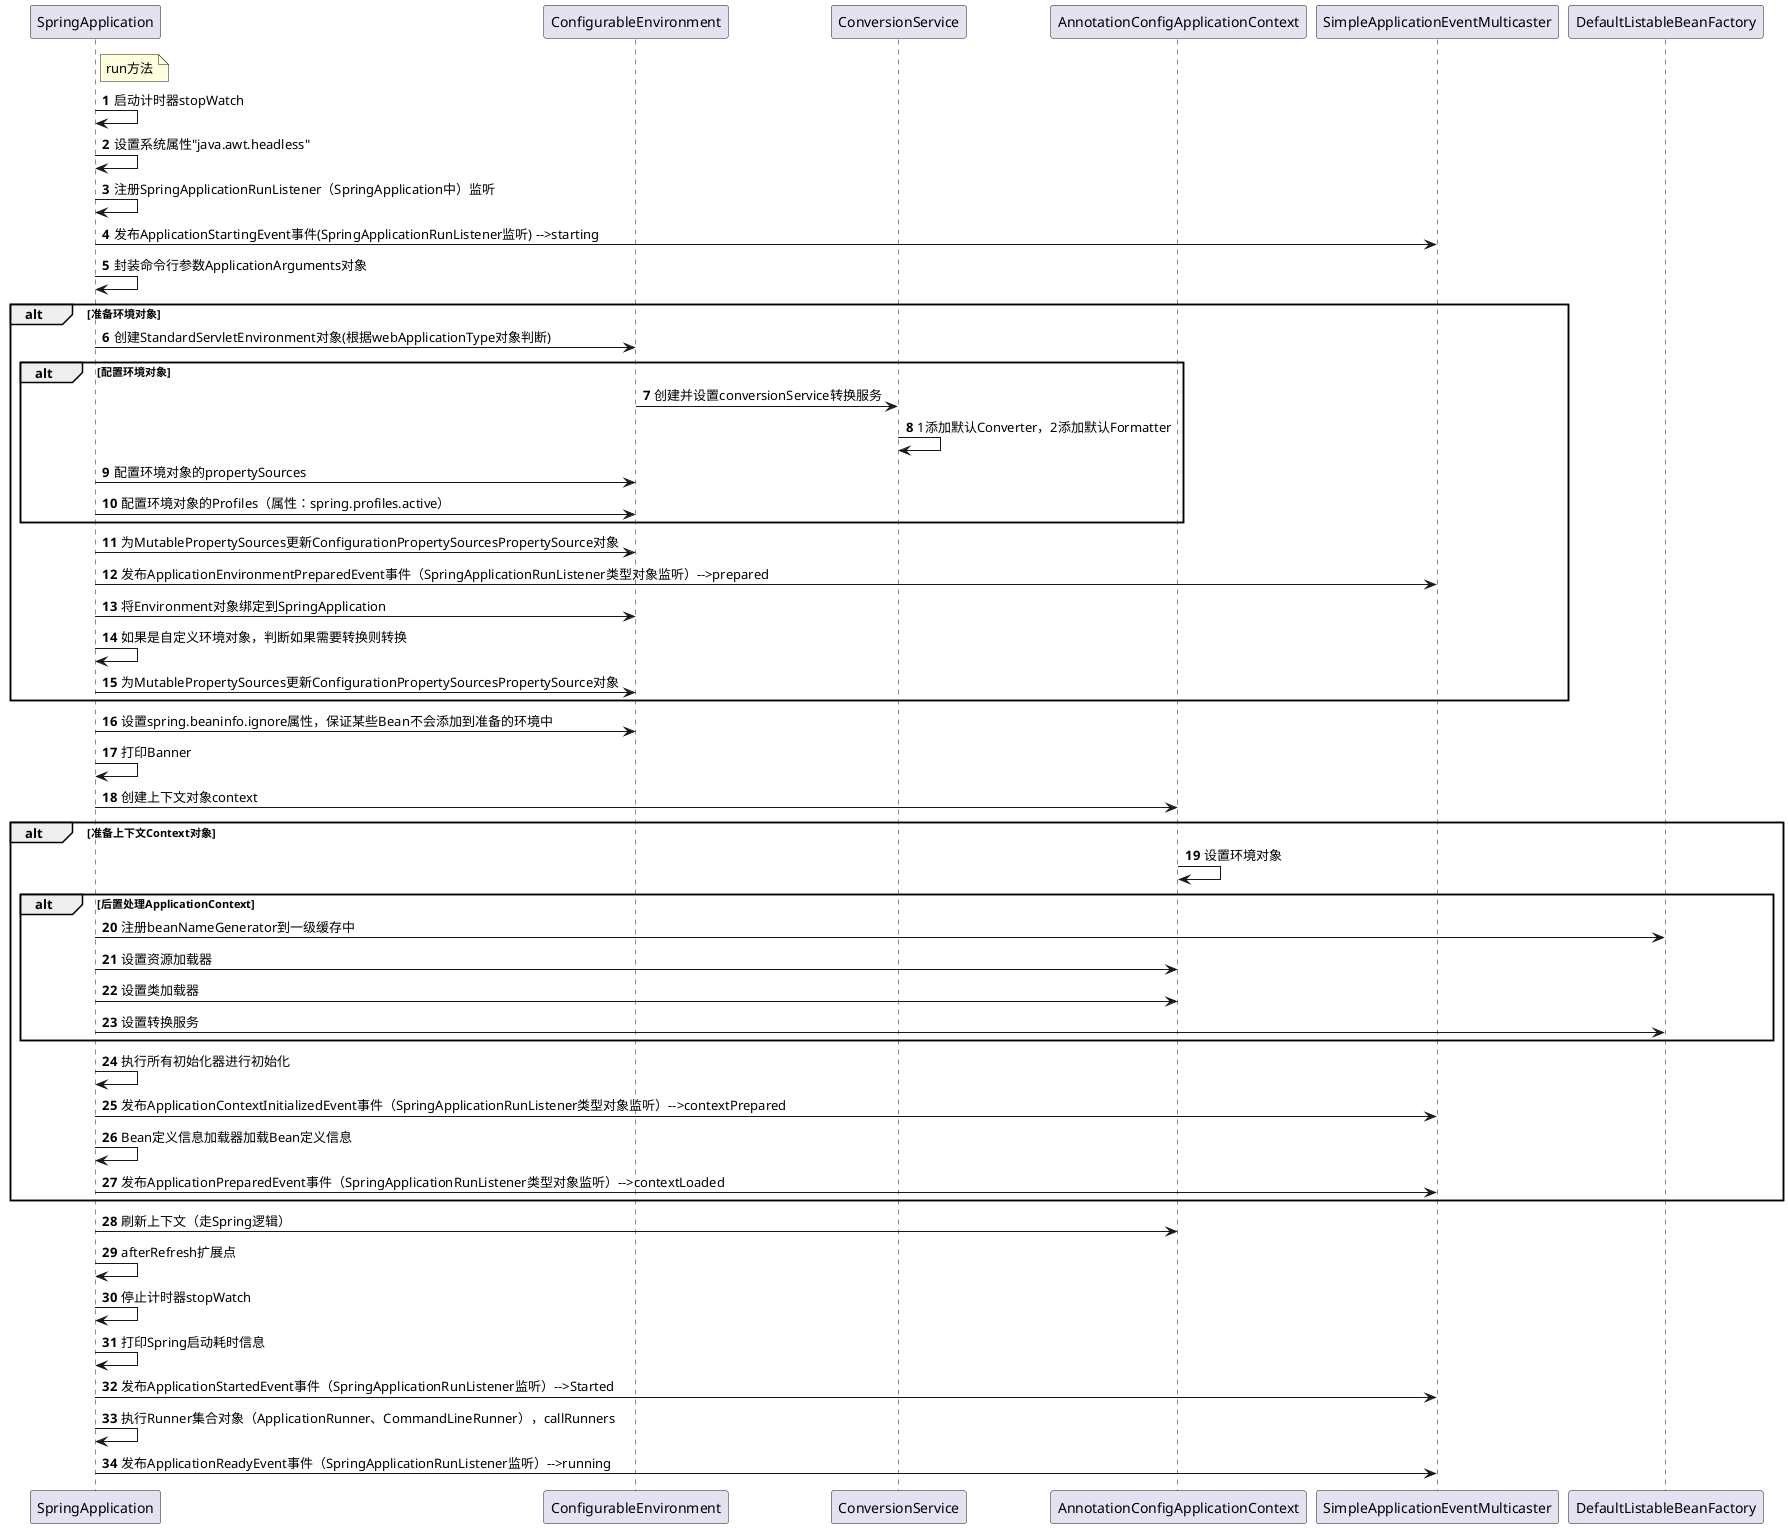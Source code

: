 
@startuml
'https://plantuml.com/sequence-diagram

autonumber

participant SpringApplication as SpringApplication
participant ConfigurableEnvironment as Environment
participant ConversionService as ConversionService
participant AnnotationConfigApplicationContext as Context
participant SimpleApplicationEventMulticaster as initialMulticaster
participant DefaultListableBeanFactory as BeanFactory

note right of SpringApplication
run方法
end note
SpringApplication -> SpringApplication: 启动计时器stopWatch
SpringApplication -> SpringApplication: 设置系统属性"java.awt.headless"
SpringApplication -> SpringApplication: 注册SpringApplicationRunListener（SpringApplication中）监听
SpringApplication -> initialMulticaster: 发布ApplicationStartingEvent事件(SpringApplicationRunListener监听) -->starting
SpringApplication -> SpringApplication: 封装命令行参数ApplicationArguments对象

alt 准备环境对象
SpringApplication -> Environment: 创建StandardServletEnvironment对象(根据webApplicationType对象判断)
alt 配置环境对象
Environment -> ConversionService: 创建并设置conversionService转换服务
ConversionService -> ConversionService: 1添加默认Converter，2添加默认Formatter
SpringApplication -> Environment: 配置环境对象的propertySources
SpringApplication -> Environment: 配置环境对象的Profiles（属性：spring.profiles.active）
end
SpringApplication -> Environment: 为MutablePropertySources更新ConfigurationPropertySourcesPropertySource对象
SpringApplication -> initialMulticaster: 发布ApplicationEnvironmentPreparedEvent事件（SpringApplicationRunListener类型对象监听）-->prepared
SpringApplication -> Environment: 将Environment对象绑定到SpringApplication
SpringApplication -> SpringApplication: 如果是自定义环境对象，判断如果需要转换则转换
SpringApplication -> Environment: 为MutablePropertySources更新ConfigurationPropertySourcesPropertySource对象
end
SpringApplication -> Environment: 设置spring.beaninfo.ignore属性，保证某些Bean不会添加到准备的环境中
SpringApplication -> SpringApplication: 打印Banner
SpringApplication -> Context: 创建上下文对象context
alt 准备上下文Context对象
Context -> Context: 设置环境对象
alt 后置处理ApplicationContext
    SpringApplication -> BeanFactory: 注册beanNameGenerator到一级缓存中
    SpringApplication -> Context: 设置资源加载器
    SpringApplication -> Context: 设置类加载器
    SpringApplication -> BeanFactory: 设置转换服务
end
SpringApplication -> SpringApplication: 执行所有初始化器进行初始化
SpringApplication -> initialMulticaster: 发布ApplicationContextInitializedEvent事件（SpringApplicationRunListener类型对象监听）-->contextPrepared
SpringApplication -> SpringApplication: Bean定义信息加载器加载Bean定义信息
SpringApplication -> initialMulticaster: 发布ApplicationPreparedEvent事件（SpringApplicationRunListener类型对象监听）-->contextLoaded
end
SpringApplication -> Context: 刷新上下文（走Spring逻辑）
SpringApplication -> SpringApplication: afterRefresh扩展点
SpringApplication -> SpringApplication: 停止计时器stopWatch
SpringApplication -> SpringApplication: 打印Spring启动耗时信息
SpringApplication -> initialMulticaster: 发布ApplicationStartedEvent事件（SpringApplicationRunListener监听）-->Started
SpringApplication -> SpringApplication: 执行Runner集合对象（ApplicationRunner、CommandLineRunner），callRunners
SpringApplication -> initialMulticaster: 发布ApplicationReadyEvent事件（SpringApplicationRunListener监听）-->running
@enduml